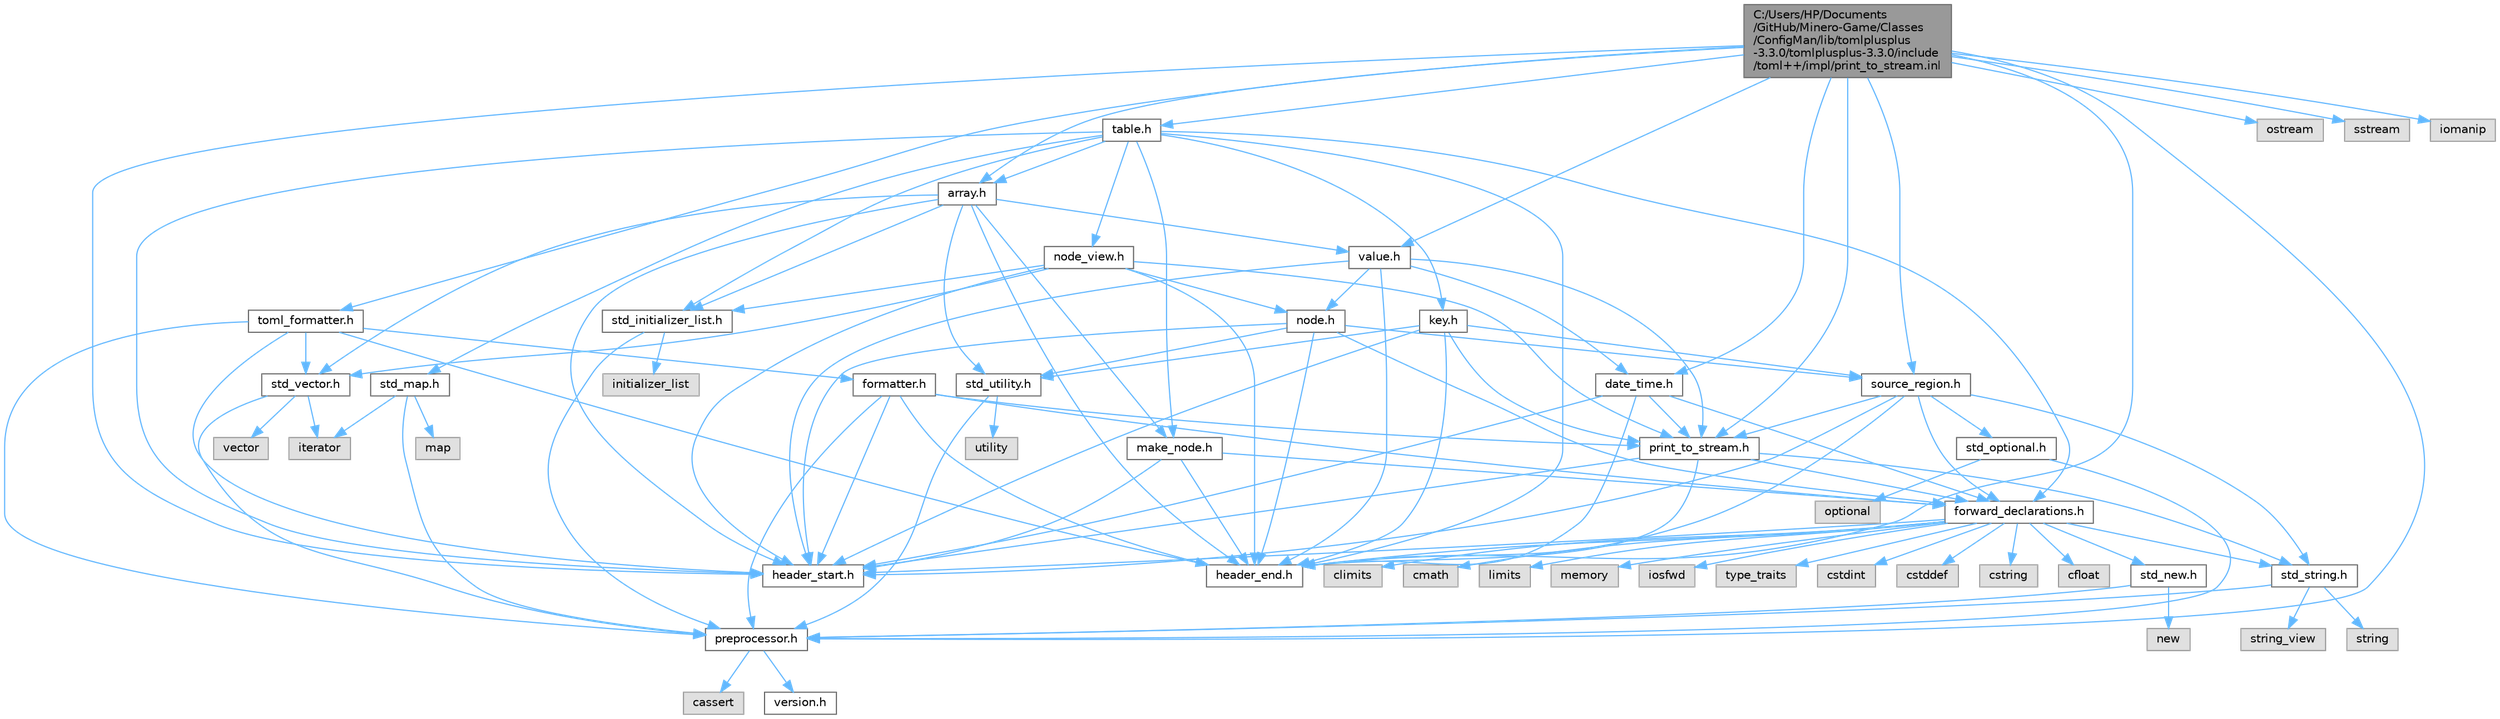 digraph "C:/Users/HP/Documents/GitHub/Minero-Game/Classes/ConfigMan/lib/tomlplusplus-3.3.0/tomlplusplus-3.3.0/include/toml++/impl/print_to_stream.inl"
{
 // LATEX_PDF_SIZE
  bgcolor="transparent";
  edge [fontname=Helvetica,fontsize=10,labelfontname=Helvetica,labelfontsize=10];
  node [fontname=Helvetica,fontsize=10,shape=box,height=0.2,width=0.4];
  Node1 [id="Node000001",label="C:/Users/HP/Documents\l/GitHub/Minero-Game/Classes\l/ConfigMan/lib/tomlplusplus\l-3.3.0/tomlplusplus-3.3.0/include\l/toml++/impl/print_to_stream.inl",height=0.2,width=0.4,color="gray40", fillcolor="grey60", style="filled", fontcolor="black",tooltip=" "];
  Node1 -> Node2 [id="edge221_Node000001_Node000002",color="steelblue1",style="solid",tooltip=" "];
  Node2 [id="Node000002",label="preprocessor.h",height=0.2,width=0.4,color="grey40", fillcolor="white", style="filled",URL="$preprocessor_8h.html",tooltip=" "];
  Node2 -> Node3 [id="edge222_Node000002_Node000003",color="steelblue1",style="solid",tooltip=" "];
  Node3 [id="Node000003",label="cassert",height=0.2,width=0.4,color="grey60", fillcolor="#E0E0E0", style="filled",tooltip=" "];
  Node2 -> Node4 [id="edge223_Node000002_Node000004",color="steelblue1",style="solid",tooltip=" "];
  Node4 [id="Node000004",label="version.h",height=0.2,width=0.4,color="grey40", fillcolor="white", style="filled",URL="$version_8h.html",tooltip=" "];
  Node1 -> Node5 [id="edge224_Node000001_Node000005",color="steelblue1",style="solid",tooltip=" "];
  Node5 [id="Node000005",label="print_to_stream.h",height=0.2,width=0.4,color="grey40", fillcolor="white", style="filled",URL="$print__to__stream_8h.html",tooltip=" "];
  Node5 -> Node6 [id="edge225_Node000005_Node000006",color="steelblue1",style="solid",tooltip=" "];
  Node6 [id="Node000006",label="std_string.h",height=0.2,width=0.4,color="grey40", fillcolor="white", style="filled",URL="$std__string_8h.html",tooltip=" "];
  Node6 -> Node2 [id="edge226_Node000006_Node000002",color="steelblue1",style="solid",tooltip=" "];
  Node6 -> Node7 [id="edge227_Node000006_Node000007",color="steelblue1",style="solid",tooltip=" "];
  Node7 [id="Node000007",label="string_view",height=0.2,width=0.4,color="grey60", fillcolor="#E0E0E0", style="filled",tooltip=" "];
  Node6 -> Node8 [id="edge228_Node000006_Node000008",color="steelblue1",style="solid",tooltip=" "];
  Node8 [id="Node000008",label="string",height=0.2,width=0.4,color="grey60", fillcolor="#E0E0E0", style="filled",tooltip=" "];
  Node5 -> Node9 [id="edge229_Node000005_Node000009",color="steelblue1",style="solid",tooltip=" "];
  Node9 [id="Node000009",label="forward_declarations.h",height=0.2,width=0.4,color="grey40", fillcolor="white", style="filled",URL="$forward__declarations_8h.html",tooltip=" "];
  Node9 -> Node6 [id="edge230_Node000009_Node000006",color="steelblue1",style="solid",tooltip=" "];
  Node9 -> Node10 [id="edge231_Node000009_Node000010",color="steelblue1",style="solid",tooltip=" "];
  Node10 [id="Node000010",label="std_new.h",height=0.2,width=0.4,color="grey40", fillcolor="white", style="filled",URL="$std__new_8h.html",tooltip=" "];
  Node10 -> Node2 [id="edge232_Node000010_Node000002",color="steelblue1",style="solid",tooltip=" "];
  Node10 -> Node11 [id="edge233_Node000010_Node000011",color="steelblue1",style="solid",tooltip=" "];
  Node11 [id="Node000011",label="new",height=0.2,width=0.4,color="grey60", fillcolor="#E0E0E0", style="filled",tooltip=" "];
  Node9 -> Node12 [id="edge234_Node000009_Node000012",color="steelblue1",style="solid",tooltip=" "];
  Node12 [id="Node000012",label="cstdint",height=0.2,width=0.4,color="grey60", fillcolor="#E0E0E0", style="filled",tooltip=" "];
  Node9 -> Node13 [id="edge235_Node000009_Node000013",color="steelblue1",style="solid",tooltip=" "];
  Node13 [id="Node000013",label="cstddef",height=0.2,width=0.4,color="grey60", fillcolor="#E0E0E0", style="filled",tooltip=" "];
  Node9 -> Node14 [id="edge236_Node000009_Node000014",color="steelblue1",style="solid",tooltip=" "];
  Node14 [id="Node000014",label="cstring",height=0.2,width=0.4,color="grey60", fillcolor="#E0E0E0", style="filled",tooltip=" "];
  Node9 -> Node15 [id="edge237_Node000009_Node000015",color="steelblue1",style="solid",tooltip=" "];
  Node15 [id="Node000015",label="cfloat",height=0.2,width=0.4,color="grey60", fillcolor="#E0E0E0", style="filled",tooltip=" "];
  Node9 -> Node16 [id="edge238_Node000009_Node000016",color="steelblue1",style="solid",tooltip=" "];
  Node16 [id="Node000016",label="climits",height=0.2,width=0.4,color="grey60", fillcolor="#E0E0E0", style="filled",tooltip=" "];
  Node9 -> Node17 [id="edge239_Node000009_Node000017",color="steelblue1",style="solid",tooltip=" "];
  Node17 [id="Node000017",label="cmath",height=0.2,width=0.4,color="grey60", fillcolor="#E0E0E0", style="filled",tooltip=" "];
  Node9 -> Node18 [id="edge240_Node000009_Node000018",color="steelblue1",style="solid",tooltip=" "];
  Node18 [id="Node000018",label="limits",height=0.2,width=0.4,color="grey60", fillcolor="#E0E0E0", style="filled",tooltip=" "];
  Node9 -> Node19 [id="edge241_Node000009_Node000019",color="steelblue1",style="solid",tooltip=" "];
  Node19 [id="Node000019",label="memory",height=0.2,width=0.4,color="grey60", fillcolor="#E0E0E0", style="filled",tooltip=" "];
  Node9 -> Node20 [id="edge242_Node000009_Node000020",color="steelblue1",style="solid",tooltip=" "];
  Node20 [id="Node000020",label="iosfwd",height=0.2,width=0.4,color="grey60", fillcolor="#E0E0E0", style="filled",tooltip=" "];
  Node9 -> Node21 [id="edge243_Node000009_Node000021",color="steelblue1",style="solid",tooltip=" "];
  Node21 [id="Node000021",label="type_traits",height=0.2,width=0.4,color="grey60", fillcolor="#E0E0E0", style="filled",tooltip=" "];
  Node9 -> Node22 [id="edge244_Node000009_Node000022",color="steelblue1",style="solid",tooltip=" "];
  Node22 [id="Node000022",label="header_start.h",height=0.2,width=0.4,color="grey40", fillcolor="white", style="filled",URL="$header__start_8h.html",tooltip=" "];
  Node9 -> Node23 [id="edge245_Node000009_Node000023",color="steelblue1",style="solid",tooltip=" "];
  Node23 [id="Node000023",label="header_end.h",height=0.2,width=0.4,color="grey40", fillcolor="white", style="filled",URL="$header__end_8h.html",tooltip=" "];
  Node5 -> Node22 [id="edge246_Node000005_Node000022",color="steelblue1",style="solid",tooltip=" "];
  Node5 -> Node23 [id="edge247_Node000005_Node000023",color="steelblue1",style="solid",tooltip=" "];
  Node1 -> Node24 [id="edge248_Node000001_Node000024",color="steelblue1",style="solid",tooltip=" "];
  Node24 [id="Node000024",label="source_region.h",height=0.2,width=0.4,color="grey40", fillcolor="white", style="filled",URL="$source__region_8h.html",tooltip=" "];
  Node24 -> Node25 [id="edge249_Node000024_Node000025",color="steelblue1",style="solid",tooltip=" "];
  Node25 [id="Node000025",label="std_optional.h",height=0.2,width=0.4,color="grey40", fillcolor="white", style="filled",URL="$std__optional_8h.html",tooltip=" "];
  Node25 -> Node2 [id="edge250_Node000025_Node000002",color="steelblue1",style="solid",tooltip=" "];
  Node25 -> Node26 [id="edge251_Node000025_Node000026",color="steelblue1",style="solid",tooltip=" "];
  Node26 [id="Node000026",label="optional",height=0.2,width=0.4,color="grey60", fillcolor="#E0E0E0", style="filled",tooltip=" "];
  Node24 -> Node6 [id="edge252_Node000024_Node000006",color="steelblue1",style="solid",tooltip=" "];
  Node24 -> Node9 [id="edge253_Node000024_Node000009",color="steelblue1",style="solid",tooltip=" "];
  Node24 -> Node5 [id="edge254_Node000024_Node000005",color="steelblue1",style="solid",tooltip=" "];
  Node24 -> Node22 [id="edge255_Node000024_Node000022",color="steelblue1",style="solid",tooltip=" "];
  Node24 -> Node23 [id="edge256_Node000024_Node000023",color="steelblue1",style="solid",tooltip=" "];
  Node1 -> Node27 [id="edge257_Node000001_Node000027",color="steelblue1",style="solid",tooltip=" "];
  Node27 [id="Node000027",label="date_time.h",height=0.2,width=0.4,color="grey40", fillcolor="white", style="filled",URL="$date__time_8h.html",tooltip=" "];
  Node27 -> Node9 [id="edge258_Node000027_Node000009",color="steelblue1",style="solid",tooltip=" "];
  Node27 -> Node5 [id="edge259_Node000027_Node000005",color="steelblue1",style="solid",tooltip=" "];
  Node27 -> Node22 [id="edge260_Node000027_Node000022",color="steelblue1",style="solid",tooltip=" "];
  Node27 -> Node23 [id="edge261_Node000027_Node000023",color="steelblue1",style="solid",tooltip=" "];
  Node1 -> Node28 [id="edge262_Node000001_Node000028",color="steelblue1",style="solid",tooltip=" "];
  Node28 [id="Node000028",label="toml_formatter.h",height=0.2,width=0.4,color="grey40", fillcolor="white", style="filled",URL="$toml__formatter_8h.html",tooltip=" "];
  Node28 -> Node2 [id="edge263_Node000028_Node000002",color="steelblue1",style="solid",tooltip=" "];
  Node28 -> Node29 [id="edge264_Node000028_Node000029",color="steelblue1",style="solid",tooltip=" "];
  Node29 [id="Node000029",label="std_vector.h",height=0.2,width=0.4,color="grey40", fillcolor="white", style="filled",URL="$std__vector_8h.html",tooltip=" "];
  Node29 -> Node2 [id="edge265_Node000029_Node000002",color="steelblue1",style="solid",tooltip=" "];
  Node29 -> Node30 [id="edge266_Node000029_Node000030",color="steelblue1",style="solid",tooltip=" "];
  Node30 [id="Node000030",label="vector",height=0.2,width=0.4,color="grey60", fillcolor="#E0E0E0", style="filled",tooltip=" "];
  Node29 -> Node31 [id="edge267_Node000029_Node000031",color="steelblue1",style="solid",tooltip=" "];
  Node31 [id="Node000031",label="iterator",height=0.2,width=0.4,color="grey60", fillcolor="#E0E0E0", style="filled",tooltip=" "];
  Node28 -> Node32 [id="edge268_Node000028_Node000032",color="steelblue1",style="solid",tooltip=" "];
  Node32 [id="Node000032",label="formatter.h",height=0.2,width=0.4,color="grey40", fillcolor="white", style="filled",URL="$_classes_2_config_man_2lib_2tomlplusplus-3_83_80_2tomlplusplus-3_83_80_2include_2toml_09_09_2impl_2formatter_8h.html",tooltip=" "];
  Node32 -> Node2 [id="edge269_Node000032_Node000002",color="steelblue1",style="solid",tooltip=" "];
  Node32 -> Node9 [id="edge270_Node000032_Node000009",color="steelblue1",style="solid",tooltip=" "];
  Node32 -> Node5 [id="edge271_Node000032_Node000005",color="steelblue1",style="solid",tooltip=" "];
  Node32 -> Node22 [id="edge272_Node000032_Node000022",color="steelblue1",style="solid",tooltip=" "];
  Node32 -> Node23 [id="edge273_Node000032_Node000023",color="steelblue1",style="solid",tooltip=" "];
  Node28 -> Node22 [id="edge274_Node000028_Node000022",color="steelblue1",style="solid",tooltip=" "];
  Node28 -> Node23 [id="edge275_Node000028_Node000023",color="steelblue1",style="solid",tooltip=" "];
  Node1 -> Node33 [id="edge276_Node000001_Node000033",color="steelblue1",style="solid",tooltip=" "];
  Node33 [id="Node000033",label="value.h",height=0.2,width=0.4,color="grey40", fillcolor="white", style="filled",URL="$value_8h.html",tooltip=" "];
  Node33 -> Node27 [id="edge277_Node000033_Node000027",color="steelblue1",style="solid",tooltip=" "];
  Node33 -> Node34 [id="edge278_Node000033_Node000034",color="steelblue1",style="solid",tooltip=" "];
  Node34 [id="Node000034",label="node.h",height=0.2,width=0.4,color="grey40", fillcolor="white", style="filled",URL="$node_8h.html",tooltip=" "];
  Node34 -> Node35 [id="edge279_Node000034_Node000035",color="steelblue1",style="solid",tooltip=" "];
  Node35 [id="Node000035",label="std_utility.h",height=0.2,width=0.4,color="grey40", fillcolor="white", style="filled",URL="$std__utility_8h.html",tooltip=" "];
  Node35 -> Node2 [id="edge280_Node000035_Node000002",color="steelblue1",style="solid",tooltip=" "];
  Node35 -> Node36 [id="edge281_Node000035_Node000036",color="steelblue1",style="solid",tooltip=" "];
  Node36 [id="Node000036",label="utility",height=0.2,width=0.4,color="grey60", fillcolor="#E0E0E0", style="filled",tooltip=" "];
  Node34 -> Node9 [id="edge282_Node000034_Node000009",color="steelblue1",style="solid",tooltip=" "];
  Node34 -> Node24 [id="edge283_Node000034_Node000024",color="steelblue1",style="solid",tooltip=" "];
  Node34 -> Node22 [id="edge284_Node000034_Node000022",color="steelblue1",style="solid",tooltip=" "];
  Node34 -> Node23 [id="edge285_Node000034_Node000023",color="steelblue1",style="solid",tooltip=" "];
  Node33 -> Node5 [id="edge286_Node000033_Node000005",color="steelblue1",style="solid",tooltip=" "];
  Node33 -> Node22 [id="edge287_Node000033_Node000022",color="steelblue1",style="solid",tooltip=" "];
  Node33 -> Node23 [id="edge288_Node000033_Node000023",color="steelblue1",style="solid",tooltip=" "];
  Node1 -> Node37 [id="edge289_Node000001_Node000037",color="steelblue1",style="solid",tooltip=" "];
  Node37 [id="Node000037",label="array.h",height=0.2,width=0.4,color="grey40", fillcolor="white", style="filled",URL="$array_8h.html",tooltip=" "];
  Node37 -> Node35 [id="edge290_Node000037_Node000035",color="steelblue1",style="solid",tooltip=" "];
  Node37 -> Node29 [id="edge291_Node000037_Node000029",color="steelblue1",style="solid",tooltip=" "];
  Node37 -> Node38 [id="edge292_Node000037_Node000038",color="steelblue1",style="solid",tooltip=" "];
  Node38 [id="Node000038",label="std_initializer_list.h",height=0.2,width=0.4,color="grey40", fillcolor="white", style="filled",URL="$std__initializer__list_8h.html",tooltip=" "];
  Node38 -> Node2 [id="edge293_Node000038_Node000002",color="steelblue1",style="solid",tooltip=" "];
  Node38 -> Node39 [id="edge294_Node000038_Node000039",color="steelblue1",style="solid",tooltip=" "];
  Node39 [id="Node000039",label="initializer_list",height=0.2,width=0.4,color="grey60", fillcolor="#E0E0E0", style="filled",tooltip=" "];
  Node37 -> Node33 [id="edge295_Node000037_Node000033",color="steelblue1",style="solid",tooltip=" "];
  Node37 -> Node40 [id="edge296_Node000037_Node000040",color="steelblue1",style="solid",tooltip=" "];
  Node40 [id="Node000040",label="make_node.h",height=0.2,width=0.4,color="grey40", fillcolor="white", style="filled",URL="$make__node_8h.html",tooltip=" "];
  Node40 -> Node9 [id="edge297_Node000040_Node000009",color="steelblue1",style="solid",tooltip=" "];
  Node40 -> Node22 [id="edge298_Node000040_Node000022",color="steelblue1",style="solid",tooltip=" "];
  Node40 -> Node23 [id="edge299_Node000040_Node000023",color="steelblue1",style="solid",tooltip=" "];
  Node37 -> Node22 [id="edge300_Node000037_Node000022",color="steelblue1",style="solid",tooltip=" "];
  Node37 -> Node23 [id="edge301_Node000037_Node000023",color="steelblue1",style="solid",tooltip=" "];
  Node1 -> Node41 [id="edge302_Node000001_Node000041",color="steelblue1",style="solid",tooltip=" "];
  Node41 [id="Node000041",label="table.h",height=0.2,width=0.4,color="grey40", fillcolor="white", style="filled",URL="$table_8h.html",tooltip=" "];
  Node41 -> Node9 [id="edge303_Node000041_Node000009",color="steelblue1",style="solid",tooltip=" "];
  Node41 -> Node42 [id="edge304_Node000041_Node000042",color="steelblue1",style="solid",tooltip=" "];
  Node42 [id="Node000042",label="std_map.h",height=0.2,width=0.4,color="grey40", fillcolor="white", style="filled",URL="$std__map_8h.html",tooltip=" "];
  Node42 -> Node2 [id="edge305_Node000042_Node000002",color="steelblue1",style="solid",tooltip=" "];
  Node42 -> Node43 [id="edge306_Node000042_Node000043",color="steelblue1",style="solid",tooltip=" "];
  Node43 [id="Node000043",label="map",height=0.2,width=0.4,color="grey60", fillcolor="#E0E0E0", style="filled",tooltip=" "];
  Node42 -> Node31 [id="edge307_Node000042_Node000031",color="steelblue1",style="solid",tooltip=" "];
  Node41 -> Node38 [id="edge308_Node000041_Node000038",color="steelblue1",style="solid",tooltip=" "];
  Node41 -> Node37 [id="edge309_Node000041_Node000037",color="steelblue1",style="solid",tooltip=" "];
  Node41 -> Node40 [id="edge310_Node000041_Node000040",color="steelblue1",style="solid",tooltip=" "];
  Node41 -> Node44 [id="edge311_Node000041_Node000044",color="steelblue1",style="solid",tooltip=" "];
  Node44 [id="Node000044",label="node_view.h",height=0.2,width=0.4,color="grey40", fillcolor="white", style="filled",URL="$node__view_8h.html",tooltip=" "];
  Node44 -> Node29 [id="edge312_Node000044_Node000029",color="steelblue1",style="solid",tooltip=" "];
  Node44 -> Node38 [id="edge313_Node000044_Node000038",color="steelblue1",style="solid",tooltip=" "];
  Node44 -> Node5 [id="edge314_Node000044_Node000005",color="steelblue1",style="solid",tooltip=" "];
  Node44 -> Node34 [id="edge315_Node000044_Node000034",color="steelblue1",style="solid",tooltip=" "];
  Node44 -> Node22 [id="edge316_Node000044_Node000022",color="steelblue1",style="solid",tooltip=" "];
  Node44 -> Node23 [id="edge317_Node000044_Node000023",color="steelblue1",style="solid",tooltip=" "];
  Node41 -> Node45 [id="edge318_Node000041_Node000045",color="steelblue1",style="solid",tooltip=" "];
  Node45 [id="Node000045",label="key.h",height=0.2,width=0.4,color="grey40", fillcolor="white", style="filled",URL="$key_8h.html",tooltip=" "];
  Node45 -> Node24 [id="edge319_Node000045_Node000024",color="steelblue1",style="solid",tooltip=" "];
  Node45 -> Node35 [id="edge320_Node000045_Node000035",color="steelblue1",style="solid",tooltip=" "];
  Node45 -> Node5 [id="edge321_Node000045_Node000005",color="steelblue1",style="solid",tooltip=" "];
  Node45 -> Node22 [id="edge322_Node000045_Node000022",color="steelblue1",style="solid",tooltip=" "];
  Node45 -> Node23 [id="edge323_Node000045_Node000023",color="steelblue1",style="solid",tooltip=" "];
  Node41 -> Node22 [id="edge324_Node000041_Node000022",color="steelblue1",style="solid",tooltip=" "];
  Node41 -> Node23 [id="edge325_Node000041_Node000023",color="steelblue1",style="solid",tooltip=" "];
  Node1 -> Node46 [id="edge326_Node000001_Node000046",color="steelblue1",style="solid",tooltip=" "];
  Node46 [id="Node000046",label="ostream",height=0.2,width=0.4,color="grey60", fillcolor="#E0E0E0", style="filled",tooltip=" "];
  Node1 -> Node47 [id="edge327_Node000001_Node000047",color="steelblue1",style="solid",tooltip=" "];
  Node47 [id="Node000047",label="sstream",height=0.2,width=0.4,color="grey60", fillcolor="#E0E0E0", style="filled",tooltip=" "];
  Node1 -> Node48 [id="edge328_Node000001_Node000048",color="steelblue1",style="solid",tooltip=" "];
  Node48 [id="Node000048",label="iomanip",height=0.2,width=0.4,color="grey60", fillcolor="#E0E0E0", style="filled",tooltip=" "];
  Node1 -> Node22 [id="edge329_Node000001_Node000022",color="steelblue1",style="solid",tooltip=" "];
  Node1 -> Node23 [id="edge330_Node000001_Node000023",color="steelblue1",style="solid",tooltip=" "];
}
